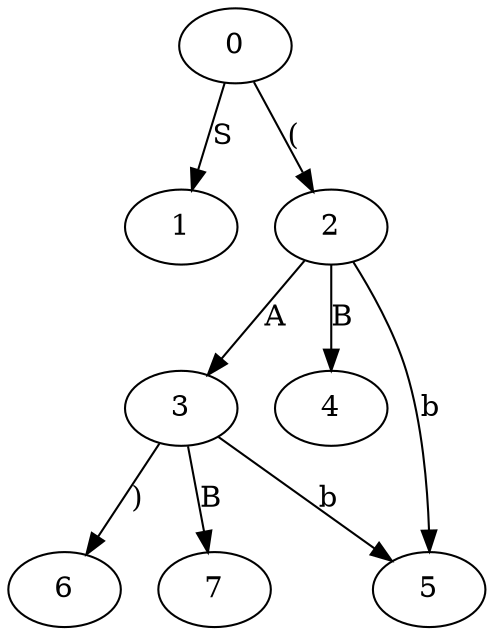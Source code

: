 // The Round Table
digraph {
	0
	1
	2
	3
	4
	5
	6
	7
	0 -> 1 [label=S]
	0 -> 2 [label="("]
	2 -> 3 [label=A]
	2 -> 4 [label=B]
	2 -> 5 [label=b]
	3 -> 5 [label=b]
	3 -> 6 [label=")"]
	3 -> 7 [label=B]
}
